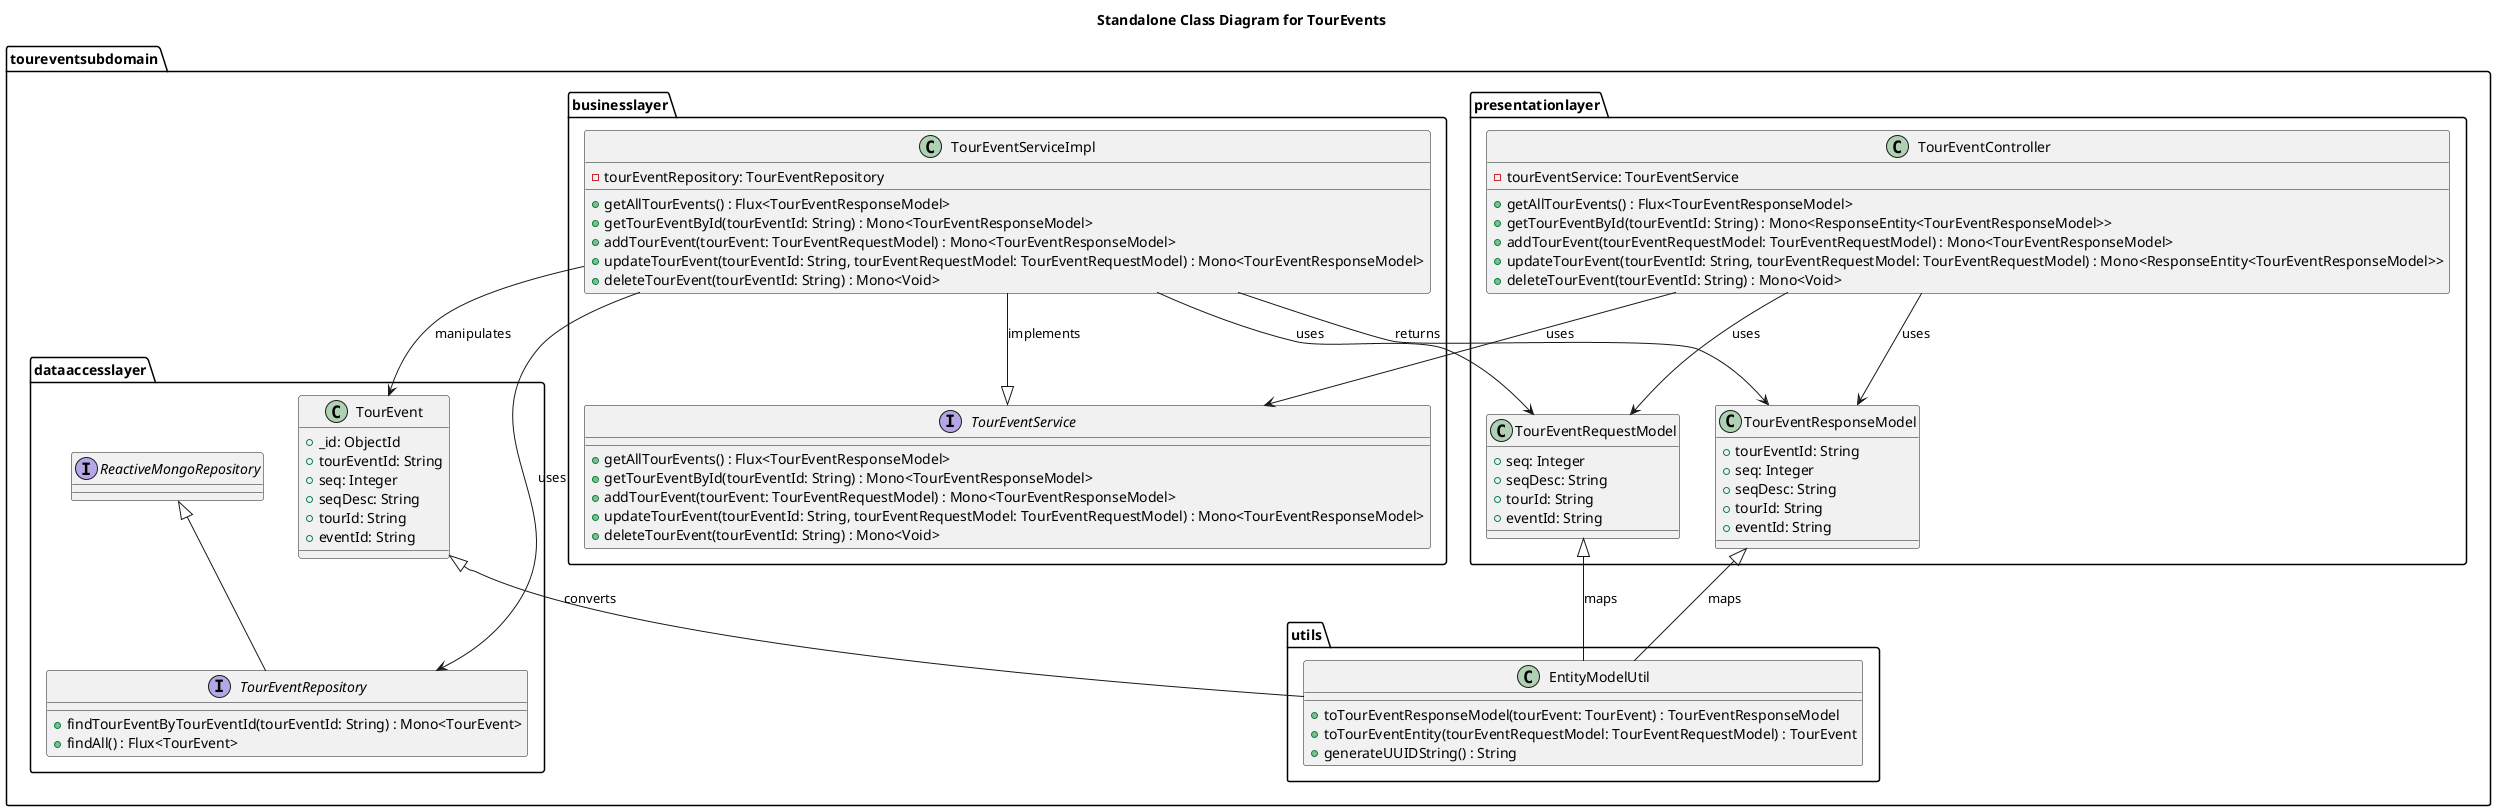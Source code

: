 @startuml
title Standalone Class Diagram for TourEvents

package "toureventsubdomain" {


    package "businesslayer" {
        interface TourEventService {
            + getAllTourEvents() : Flux<TourEventResponseModel>
            + getTourEventById(tourEventId: String) : Mono<TourEventResponseModel>
            + addTourEvent(tourEvent: TourEventRequestModel) : Mono<TourEventResponseModel>
            + updateTourEvent(tourEventId: String, tourEventRequestModel: TourEventRequestModel) : Mono<TourEventResponseModel>
            + deleteTourEvent(tourEventId: String) : Mono<Void>
        }

        class TourEventServiceImpl {
            - tourEventRepository: TourEventRepository
            + getAllTourEvents() : Flux<TourEventResponseModel>
            + getTourEventById(tourEventId: String) : Mono<TourEventResponseModel>
            + addTourEvent(tourEvent: TourEventRequestModel) : Mono<TourEventResponseModel>
            + updateTourEvent(tourEventId: String, tourEventRequestModel: TourEventRequestModel) : Mono<TourEventResponseModel>
            + deleteTourEvent(tourEventId: String) : Mono<Void>
        }
    }

    package "dataaccesslayer" {
        class TourEvent {
            + _id: ObjectId
            + tourEventId: String
            + seq: Integer
            + seqDesc: String
            + tourId: String
            + eventId: String
        }

        interface TourEventRepository extends ReactiveMongoRepository {
            + findTourEventByTourEventId(tourEventId: String) : Mono<TourEvent>
            + findAll() : Flux<TourEvent>
        }
    }

    package "presentationlayer" {
        class TourEventRequestModel {
            + seq: Integer
            + seqDesc: String
            + tourId: String
            + eventId: String
        }

        class TourEventResponseModel {
            + tourEventId: String
            + seq: Integer
            + seqDesc: String
            + tourId: String
            + eventId: String
        }

        class TourEventController {
            - tourEventService: TourEventService
            + getAllTourEvents() : Flux<TourEventResponseModel>
            + getTourEventById(tourEventId: String) : Mono<ResponseEntity<TourEventResponseModel>>
            + addTourEvent(tourEventRequestModel: TourEventRequestModel) : Mono<TourEventResponseModel>
            + updateTourEvent(tourEventId: String, tourEventRequestModel: TourEventRequestModel) : Mono<ResponseEntity<TourEventResponseModel>>
            + deleteTourEvent(tourEventId: String) : Mono<Void>
        }
    }

    package "utils" {
        class EntityModelUtil {
            + toTourEventResponseModel(tourEvent: TourEvent) : TourEventResponseModel
            + toTourEventEntity(tourEventRequestModel: TourEventRequestModel) : TourEvent
            + generateUUIDString() : String
        }
    }

    TourEventServiceImpl -down-|> TourEventService : implements
    TourEventServiceImpl -down-> TourEventRepository : uses
    TourEventController -down-> TourEventService : uses
    TourEventController -down-> TourEventRequestModel : uses
    TourEventController -down-> TourEventResponseModel : uses
    TourEventServiceImpl -down-> TourEvent : manipulates
    TourEventServiceImpl -down-> TourEventRequestModel : uses
    TourEventServiceImpl -down-> TourEventResponseModel : returns
    EntityModelUtil -up-^ TourEvent : converts
    EntityModelUtil -up-^ TourEventRequestModel : maps
    EntityModelUtil -up-^ TourEventResponseModel : maps
}

@enduml
